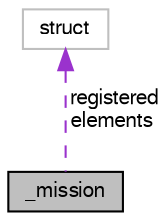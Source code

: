 digraph "_mission"
{
  edge [fontname="FreeSans",fontsize="10",labelfontname="FreeSans",labelfontsize="10"];
  node [fontname="FreeSans",fontsize="10",shape=record];
  Node1 [label="_mission",height=0.2,width=0.4,color="black", fillcolor="grey75", style="filled", fontcolor="black"];
  Node2 -> Node1 [dir="back",color="darkorchid3",fontsize="10",style="dashed",label=" registered\nelements" ,fontname="FreeSans"];
  Node2 [label="struct",height=0.2,width=0.4,color="grey75", fillcolor="white", style="filled"];
}
